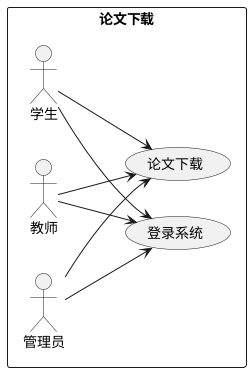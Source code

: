 @startuml
left to right direction

rectangle "论文下载" {
    actor aa as "管理员"
    actor sa as "学生"
    actor ta as "教师"
    usecase login as "登录系统"
    usecase download as "论文下载"
    aa --> login
    sa --> login
    ta --> login
    aa --> download
    sa --> download
    ta --> download
}

@enduml